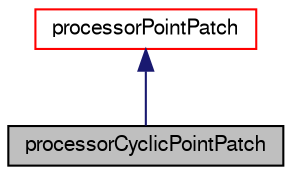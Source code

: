 digraph "processorCyclicPointPatch"
{
  bgcolor="transparent";
  edge [fontname="FreeSans",fontsize="10",labelfontname="FreeSans",labelfontsize="10"];
  node [fontname="FreeSans",fontsize="10",shape=record];
  Node6 [label="processorCyclicPointPatch",height=0.2,width=0.4,color="black", fillcolor="grey75", style="filled", fontcolor="black"];
  Node7 -> Node6 [dir="back",color="midnightblue",fontsize="10",style="solid",fontname="FreeSans"];
  Node7 [label="processorPointPatch",height=0.2,width=0.4,color="red",URL="$a27294.html",tooltip="Processor patch boundary needs to be such that the ordering of points in the patch is the same on bot..."];
}
